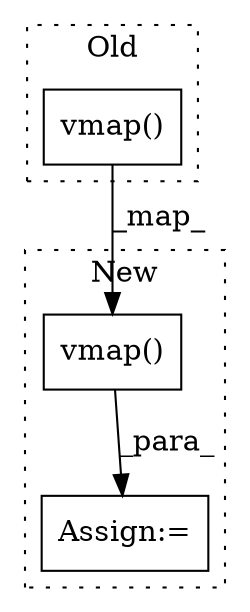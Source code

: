 digraph G {
subgraph cluster0 {
1 [label="vmap()" a="75" s="6514,6582" l="9,1" shape="box"];
label = "Old";
style="dotted";
}
subgraph cluster1 {
2 [label="vmap()" a="75" s="7122,7190" l="9,1" shape="box"];
3 [label="Assign:=" a="68" s="7247" l="3" shape="box"];
label = "New";
style="dotted";
}
1 -> 2 [label="_map_"];
2 -> 3 [label="_para_"];
}